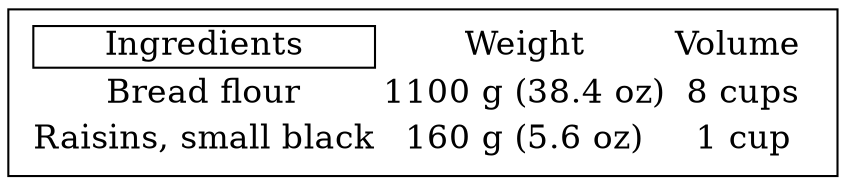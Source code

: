 digraph "Stir-Fried Tofu and Bok Choy in Ginger Sauce" {
graph [ rankdir = "LR", ranksep = .4, size = 6.5];
node [ fontsize = "16" shape = "record" , colorscheme = dark28  ];


"Ingred3" [
label = < <TABLE BORDER="0" CELLSPACING="4" CELLPADDING="0"><TR><TD  BORDER="1" port="f0"> Ingredients </TD><TD>Weight</TD><TD>Volume </TD></TR>
<TR><TD BORDER="0">Bread flour</TD><TD>1100 g (38.4 oz)</TD><TD>8 cups</TD></TR>
<TR><TD BORDER="0" port="f1">Raisins, small black</TD><TD>160 g (5.6 oz)</TD><TD>1 cup</TD></TR>
</TABLE>> ];



}